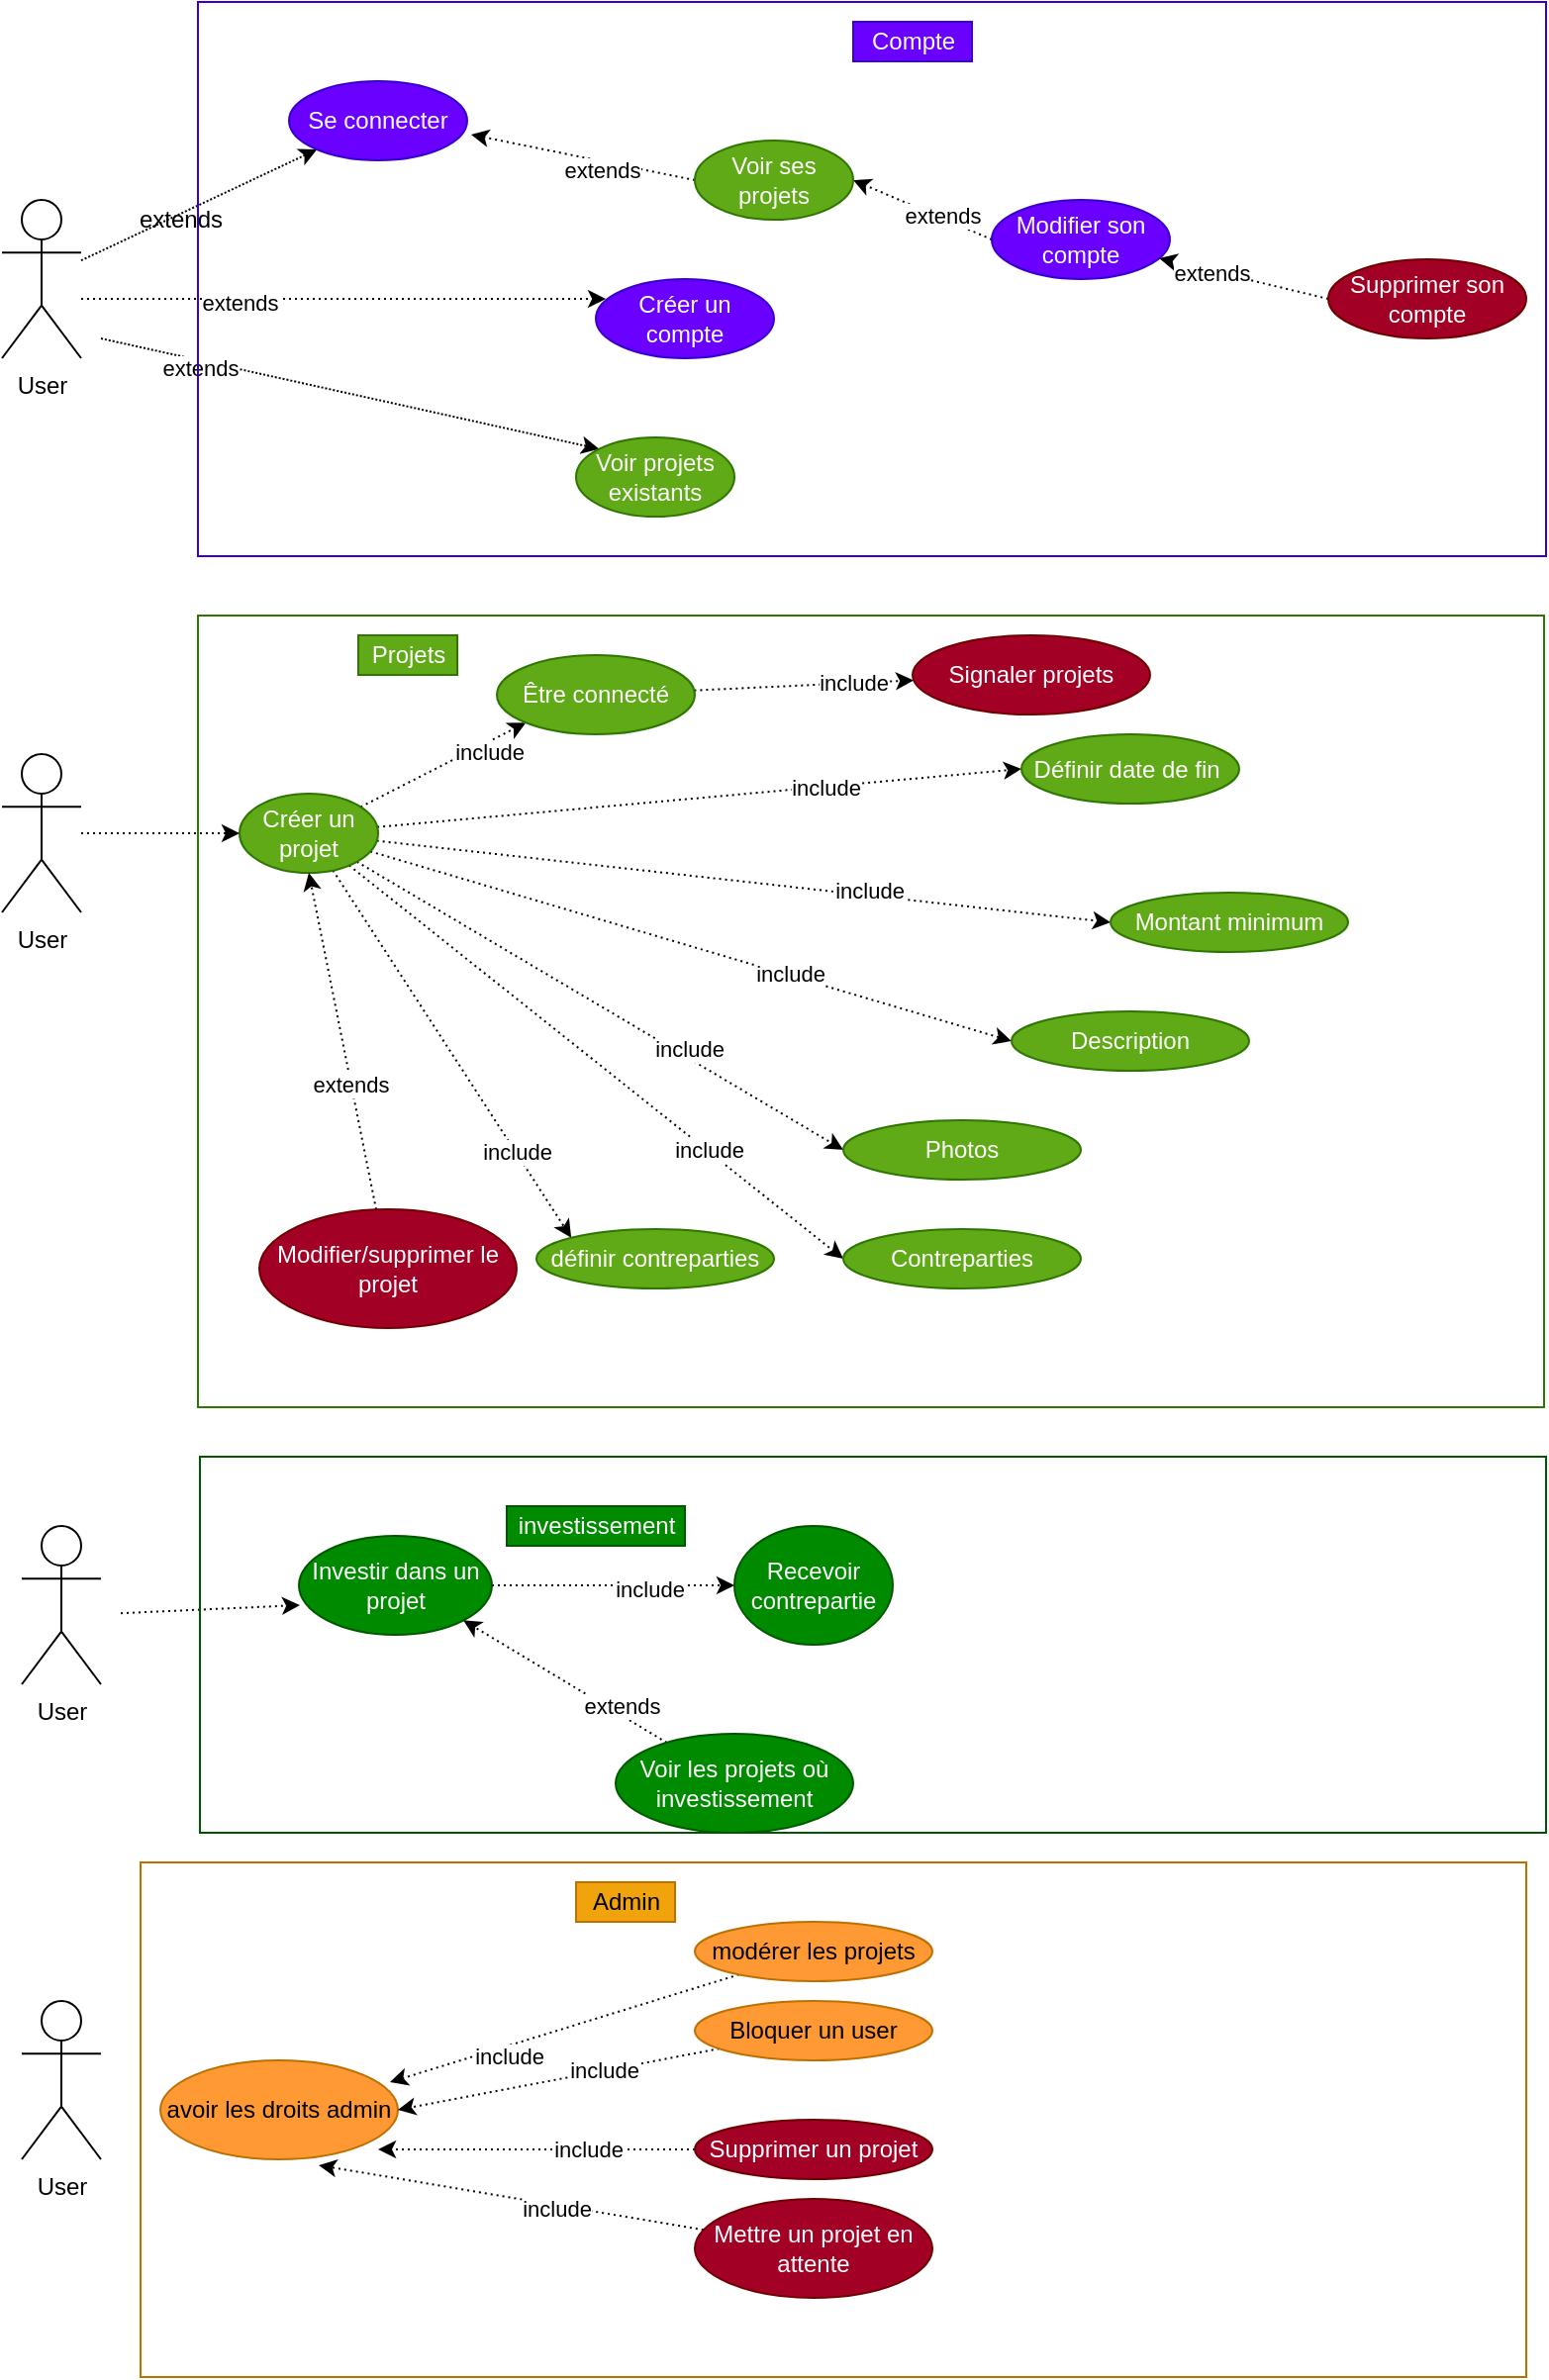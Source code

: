 <mxfile>
    <diagram id="uBIJUcagEpR2EhsYjlJs" name="Page-1">
        <mxGraphModel dx="600" dy="680" grid="1" gridSize="10" guides="1" tooltips="1" connect="1" arrows="1" fold="1" page="1" pageScale="1" pageWidth="827" pageHeight="1169" background="none" math="0" shadow="0">
            <root>
                <mxCell id="0"/>
                <mxCell id="1" parent="0"/>
                <mxCell id="31" style="edgeStyle=none;html=1;dashed=1;dashPattern=1 1;" parent="1" source="2" target="9" edge="1">
                    <mxGeometry relative="1" as="geometry"/>
                </mxCell>
                <mxCell id="35" style="edgeStyle=none;html=1;entryX=0;entryY=0;entryDx=0;entryDy=0;dashed=1;dashPattern=1 1;" parent="1" target="16" edge="1">
                    <mxGeometry relative="1" as="geometry">
                        <mxPoint x="60" y="190" as="sourcePoint"/>
                    </mxGeometry>
                </mxCell>
                <mxCell id="39" value="extends" style="edgeLabel;html=1;align=center;verticalAlign=middle;resizable=0;points=[];" parent="35" vertex="1" connectable="0">
                    <mxGeometry x="-0.596" y="-3" relative="1" as="geometry">
                        <mxPoint y="1" as="offset"/>
                    </mxGeometry>
                </mxCell>
                <mxCell id="41" style="edgeStyle=none;html=1;entryX=0.056;entryY=0.25;entryDx=0;entryDy=0;entryPerimeter=0;dashed=1;dashPattern=1 2;" parent="1" target="10" edge="1">
                    <mxGeometry relative="1" as="geometry">
                        <mxPoint x="50" y="170" as="sourcePoint"/>
                    </mxGeometry>
                </mxCell>
                <mxCell id="42" value="extends" style="edgeLabel;html=1;align=center;verticalAlign=middle;resizable=0;points=[];" parent="41" vertex="1" connectable="0">
                    <mxGeometry x="-0.4" y="-2" relative="1" as="geometry">
                        <mxPoint as="offset"/>
                    </mxGeometry>
                </mxCell>
                <mxCell id="2" value="User&lt;br&gt;" style="shape=umlActor;verticalLabelPosition=bottom;verticalAlign=top;html=1;outlineConnect=0;" parent="1" vertex="1">
                    <mxGeometry x="10" y="120" width="40" height="80" as="geometry"/>
                </mxCell>
                <mxCell id="8" value="" style="rounded=0;whiteSpace=wrap;html=1;fillColor=none;fontColor=#ffffff;strokeColor=#3700CC;gradientColor=none;" parent="1" vertex="1">
                    <mxGeometry x="109" y="20" width="681" height="280" as="geometry"/>
                </mxCell>
                <mxCell id="9" value="Se connecter" style="ellipse;whiteSpace=wrap;html=1;fillColor=#6A00FF;fontColor=#ffffff;strokeColor=#3700CC;" parent="1" vertex="1">
                    <mxGeometry x="155" y="60" width="90" height="40" as="geometry"/>
                </mxCell>
                <mxCell id="10" value="Créer un compte" style="ellipse;whiteSpace=wrap;html=1;fillColor=#6A00FF;fontColor=#ffffff;strokeColor=#3700CC;" parent="1" vertex="1">
                    <mxGeometry x="310" y="160" width="90" height="40" as="geometry"/>
                </mxCell>
                <mxCell id="61" style="edgeStyle=none;html=1;entryX=0;entryY=1;entryDx=0;entryDy=0;dashed=1;dashPattern=1 2;" parent="1" source="12" target="59" edge="1">
                    <mxGeometry relative="1" as="geometry"/>
                </mxCell>
                <mxCell id="62" value="include" style="edgeLabel;html=1;align=center;verticalAlign=middle;resizable=0;points=[];" parent="61" vertex="1" connectable="0">
                    <mxGeometry x="0.491" y="-4" relative="1" as="geometry">
                        <mxPoint as="offset"/>
                    </mxGeometry>
                </mxCell>
                <mxCell id="68" style="edgeStyle=none;html=1;entryX=0;entryY=0.5;entryDx=0;entryDy=0;dashed=1;dashPattern=1 2;" parent="1" source="12" target="63" edge="1">
                    <mxGeometry relative="1" as="geometry"/>
                </mxCell>
                <mxCell id="69" value="include" style="edgeLabel;html=1;align=center;verticalAlign=middle;resizable=0;points=[];" parent="68" vertex="1" connectable="0">
                    <mxGeometry x="0.392" relative="1" as="geometry">
                        <mxPoint as="offset"/>
                    </mxGeometry>
                </mxCell>
                <mxCell id="70" style="edgeStyle=none;html=1;entryX=0;entryY=0.5;entryDx=0;entryDy=0;dashed=1;dashPattern=1 2;" parent="1" source="12" target="64" edge="1">
                    <mxGeometry relative="1" as="geometry"/>
                </mxCell>
                <mxCell id="74" value="include" style="edgeLabel;html=1;align=center;verticalAlign=middle;resizable=0;points=[];" parent="70" vertex="1" connectable="0">
                    <mxGeometry x="0.347" y="3" relative="1" as="geometry">
                        <mxPoint x="-1" as="offset"/>
                    </mxGeometry>
                </mxCell>
                <mxCell id="71" style="edgeStyle=none;html=1;entryX=0;entryY=0.5;entryDx=0;entryDy=0;dashed=1;dashPattern=1 2;" parent="1" source="12" target="65" edge="1">
                    <mxGeometry relative="1" as="geometry"/>
                </mxCell>
                <mxCell id="75" value="include" style="edgeLabel;html=1;align=center;verticalAlign=middle;resizable=0;points=[];" parent="71" vertex="1" connectable="0">
                    <mxGeometry x="0.306" y="1" relative="1" as="geometry">
                        <mxPoint as="offset"/>
                    </mxGeometry>
                </mxCell>
                <mxCell id="72" style="edgeStyle=none;html=1;entryX=0;entryY=0.5;entryDx=0;entryDy=0;dashed=1;dashPattern=1 2;" parent="1" source="12" target="66" edge="1">
                    <mxGeometry relative="1" as="geometry"/>
                </mxCell>
                <mxCell id="76" value="include" style="edgeLabel;html=1;align=center;verticalAlign=middle;resizable=0;points=[];" parent="72" vertex="1" connectable="0">
                    <mxGeometry x="0.344" y="4" relative="1" as="geometry">
                        <mxPoint as="offset"/>
                    </mxGeometry>
                </mxCell>
                <mxCell id="73" style="edgeStyle=none;html=1;entryX=0;entryY=0.5;entryDx=0;entryDy=0;dashed=1;dashPattern=1 2;" parent="1" source="12" target="67" edge="1">
                    <mxGeometry relative="1" as="geometry"/>
                </mxCell>
                <mxCell id="77" value="include" style="edgeLabel;html=1;align=center;verticalAlign=middle;resizable=0;points=[];" parent="73" vertex="1" connectable="0">
                    <mxGeometry x="0.446" relative="1" as="geometry">
                        <mxPoint x="1" as="offset"/>
                    </mxGeometry>
                </mxCell>
                <mxCell id="107" style="edgeStyle=none;html=1;entryX=0;entryY=0;entryDx=0;entryDy=0;dashed=1;dashPattern=1 2;" parent="1" source="12" target="106" edge="1">
                    <mxGeometry relative="1" as="geometry"/>
                </mxCell>
                <mxCell id="108" value="include" style="edgeLabel;html=1;align=center;verticalAlign=middle;resizable=0;points=[];" parent="107" vertex="1" connectable="0">
                    <mxGeometry x="0.53" relative="1" as="geometry">
                        <mxPoint as="offset"/>
                    </mxGeometry>
                </mxCell>
                <mxCell id="12" value="Créer un projet" style="ellipse;whiteSpace=wrap;html=1;fillColor=#60a917;fontColor=#ffffff;strokeColor=#2D7600;" parent="1" vertex="1">
                    <mxGeometry x="130" y="420" width="70" height="40" as="geometry"/>
                </mxCell>
                <mxCell id="47" style="edgeStyle=none;html=1;exitX=0;exitY=0.5;exitDx=0;exitDy=0;entryX=1;entryY=0.5;entryDx=0;entryDy=0;dashed=1;dashPattern=1 2;" parent="1" source="13" target="17" edge="1">
                    <mxGeometry relative="1" as="geometry"/>
                </mxCell>
                <mxCell id="48" value="extends" style="edgeLabel;html=1;align=center;verticalAlign=middle;resizable=0;points=[];" parent="47" vertex="1" connectable="0">
                    <mxGeometry x="-0.272" y="-1" relative="1" as="geometry">
                        <mxPoint as="offset"/>
                    </mxGeometry>
                </mxCell>
                <mxCell id="13" value="Modifier son compte" style="ellipse;whiteSpace=wrap;html=1;fillColor=#6A00FF;fontColor=#ffffff;strokeColor=#3700CC;" parent="1" vertex="1">
                    <mxGeometry x="510" y="120" width="90" height="40" as="geometry"/>
                </mxCell>
                <mxCell id="51" style="edgeStyle=none;html=1;exitX=0;exitY=0.5;exitDx=0;exitDy=0;dashed=1;dashPattern=1 2;" parent="1" source="14" target="13" edge="1">
                    <mxGeometry relative="1" as="geometry"/>
                </mxCell>
                <mxCell id="52" value="extends" style="edgeLabel;html=1;align=center;verticalAlign=middle;resizable=0;points=[];" parent="51" vertex="1" connectable="0">
                    <mxGeometry x="0.376" y="1" relative="1" as="geometry">
                        <mxPoint as="offset"/>
                    </mxGeometry>
                </mxCell>
                <mxCell id="14" value="Supprimer son compte" style="ellipse;whiteSpace=wrap;html=1;fillColor=#a20025;fontColor=#ffffff;strokeColor=#6F0000;" parent="1" vertex="1">
                    <mxGeometry x="680" y="150" width="100" height="40" as="geometry"/>
                </mxCell>
                <mxCell id="15" value="Compte" style="text;html=1;resizable=0;autosize=1;align=center;verticalAlign=middle;points=[];fillColor=#6a00ff;strokeColor=#3700CC;rounded=0;fontColor=#ffffff;" parent="1" vertex="1">
                    <mxGeometry x="440" y="30" width="60" height="20" as="geometry"/>
                </mxCell>
                <mxCell id="16" value="Voir projets existants" style="ellipse;whiteSpace=wrap;html=1;fillColor=#60a917;fontColor=#ffffff;strokeColor=#2D7600;" parent="1" vertex="1">
                    <mxGeometry x="300" y="240" width="80" height="40" as="geometry"/>
                </mxCell>
                <mxCell id="45" style="edgeStyle=none;html=1;exitX=0;exitY=0.5;exitDx=0;exitDy=0;dashed=1;dashPattern=1 2;entryX=1.022;entryY=0.675;entryDx=0;entryDy=0;entryPerimeter=0;" parent="1" source="17" target="9" edge="1">
                    <mxGeometry relative="1" as="geometry"/>
                </mxCell>
                <mxCell id="46" value="extends" style="edgeLabel;html=1;align=center;verticalAlign=middle;resizable=0;points=[];" parent="45" vertex="1" connectable="0">
                    <mxGeometry x="-0.184" y="4" relative="1" as="geometry">
                        <mxPoint as="offset"/>
                    </mxGeometry>
                </mxCell>
                <mxCell id="17" value="Voir ses projets" style="ellipse;whiteSpace=wrap;html=1;fillColor=#60a917;fontColor=#ffffff;strokeColor=#2D7600;" parent="1" vertex="1">
                    <mxGeometry x="360" y="90" width="80" height="40" as="geometry"/>
                </mxCell>
                <mxCell id="36" value="extends" style="text;html=1;align=center;verticalAlign=middle;resizable=0;points=[];autosize=1;strokeColor=none;fillColor=none;" parent="1" vertex="1">
                    <mxGeometry x="70" y="120" width="60" height="20" as="geometry"/>
                </mxCell>
                <mxCell id="56" style="edgeStyle=none;html=1;dashed=1;dashPattern=1 2;entryX=0;entryY=0.5;entryDx=0;entryDy=0;" parent="1" source="54" target="12" edge="1">
                    <mxGeometry relative="1" as="geometry">
                        <mxPoint x="110" y="455" as="targetPoint"/>
                    </mxGeometry>
                </mxCell>
                <mxCell id="54" value="User&lt;br&gt;" style="shape=umlActor;verticalLabelPosition=bottom;verticalAlign=top;html=1;outlineConnect=0;" parent="1" vertex="1">
                    <mxGeometry x="10" y="400" width="40" height="80" as="geometry"/>
                </mxCell>
                <mxCell id="95" style="edgeStyle=none;html=1;dashed=1;dashPattern=1 2;" parent="1" source="59" target="94" edge="1">
                    <mxGeometry relative="1" as="geometry"/>
                </mxCell>
                <mxCell id="96" value="include" style="edgeLabel;html=1;align=center;verticalAlign=middle;resizable=0;points=[];" parent="95" vertex="1" connectable="0">
                    <mxGeometry x="0.449" relative="1" as="geometry">
                        <mxPoint as="offset"/>
                    </mxGeometry>
                </mxCell>
                <mxCell id="59" value="Être connecté" style="ellipse;whiteSpace=wrap;html=1;fillColor=#60a917;fontColor=#ffffff;strokeColor=#2D7600;" parent="1" vertex="1">
                    <mxGeometry x="260" y="350" width="100" height="40" as="geometry"/>
                </mxCell>
                <mxCell id="63" value="Définir date de fin&amp;nbsp;" style="ellipse;whiteSpace=wrap;html=1;fillColor=#60a917;fontColor=#ffffff;strokeColor=#2D7600;" parent="1" vertex="1">
                    <mxGeometry x="525" y="390" width="110" height="35" as="geometry"/>
                </mxCell>
                <mxCell id="64" value="Montant minimum" style="ellipse;whiteSpace=wrap;html=1;fillColor=#60a917;fontColor=#ffffff;strokeColor=#2D7600;" parent="1" vertex="1">
                    <mxGeometry x="570" y="470" width="120" height="30" as="geometry"/>
                </mxCell>
                <mxCell id="65" value="Description" style="ellipse;whiteSpace=wrap;html=1;fillColor=#60a917;fontColor=#ffffff;strokeColor=#2D7600;" parent="1" vertex="1">
                    <mxGeometry x="520" y="530" width="120" height="30" as="geometry"/>
                </mxCell>
                <mxCell id="66" value="Photos" style="ellipse;whiteSpace=wrap;html=1;fillColor=#60a917;fontColor=#ffffff;strokeColor=#2D7600;" parent="1" vertex="1">
                    <mxGeometry x="435" y="585" width="120" height="30" as="geometry"/>
                </mxCell>
                <mxCell id="67" value="Contreparties" style="ellipse;whiteSpace=wrap;html=1;fillColor=#60a917;fontColor=#ffffff;strokeColor=#2D7600;" parent="1" vertex="1">
                    <mxGeometry x="435" y="640" width="120" height="30" as="geometry"/>
                </mxCell>
                <mxCell id="88" style="edgeStyle=none;html=1;dashed=1;dashPattern=1 2;entryX=0.5;entryY=1;entryDx=0;entryDy=0;" parent="1" source="82" target="12" edge="1">
                    <mxGeometry relative="1" as="geometry">
                        <mxPoint x="170" y="470" as="targetPoint"/>
                    </mxGeometry>
                </mxCell>
                <mxCell id="89" value="extends" style="edgeLabel;html=1;align=center;verticalAlign=middle;resizable=0;points=[];" parent="88" vertex="1" connectable="0">
                    <mxGeometry x="-0.255" y="1" relative="1" as="geometry">
                        <mxPoint as="offset"/>
                    </mxGeometry>
                </mxCell>
                <mxCell id="82" value="Modifier/supprimer le projet" style="ellipse;whiteSpace=wrap;html=1;fillColor=#a20025;fontColor=#ffffff;strokeColor=#6F0000;" parent="1" vertex="1">
                    <mxGeometry x="140" y="630" width="130" height="60" as="geometry"/>
                </mxCell>
                <mxCell id="91" value="Projets" style="text;html=1;resizable=0;autosize=1;align=center;verticalAlign=middle;points=[];fillColor=#60a917;strokeColor=#2D7600;rounded=0;fontColor=#ffffff;" parent="1" vertex="1">
                    <mxGeometry x="190" y="340" width="50" height="20" as="geometry"/>
                </mxCell>
                <mxCell id="102" style="edgeStyle=none;html=1;entryX=0.005;entryY=0.7;entryDx=0;entryDy=0;entryPerimeter=0;dashed=1;dashPattern=1 2;" parent="1" target="93" edge="1">
                    <mxGeometry relative="1" as="geometry">
                        <mxPoint x="70" y="834.095" as="sourcePoint"/>
                    </mxGeometry>
                </mxCell>
                <mxCell id="92" value="User&lt;br&gt;" style="shape=umlActor;verticalLabelPosition=bottom;verticalAlign=top;html=1;outlineConnect=0;" parent="1" vertex="1">
                    <mxGeometry x="20" y="790" width="40" height="80" as="geometry"/>
                </mxCell>
                <mxCell id="100" style="edgeStyle=none;html=1;dashed=1;dashPattern=1 2;" parent="1" source="93" target="99" edge="1">
                    <mxGeometry relative="1" as="geometry"/>
                </mxCell>
                <mxCell id="101" value="include" style="edgeLabel;html=1;align=center;verticalAlign=middle;resizable=0;points=[];" parent="100" vertex="1" connectable="0">
                    <mxGeometry x="0.286" y="-2" relative="1" as="geometry">
                        <mxPoint as="offset"/>
                    </mxGeometry>
                </mxCell>
                <mxCell id="93" value="Investir dans un projet" style="ellipse;whiteSpace=wrap;html=1;fillColor=#008a00;fontColor=#ffffff;strokeColor=#005700;" parent="1" vertex="1">
                    <mxGeometry x="160" y="795" width="97.5" height="50" as="geometry"/>
                </mxCell>
                <mxCell id="94" value="Signaler projets" style="ellipse;whiteSpace=wrap;html=1;fillColor=#a20025;fontColor=#ffffff;strokeColor=#6F0000;" parent="1" vertex="1">
                    <mxGeometry x="470" y="340" width="120" height="40" as="geometry"/>
                </mxCell>
                <mxCell id="97" value="" style="rounded=0;whiteSpace=wrap;html=1;fillColor=none;fontColor=#ffffff;strokeColor=#2D7600;" parent="1" vertex="1">
                    <mxGeometry x="109" y="330" width="680" height="400" as="geometry"/>
                </mxCell>
                <mxCell id="99" value="Recevoir contrepartie" style="ellipse;whiteSpace=wrap;html=1;fillColor=#008a00;fontColor=#ffffff;strokeColor=#005700;" parent="1" vertex="1">
                    <mxGeometry x="380" y="790" width="80" height="60" as="geometry"/>
                </mxCell>
                <mxCell id="104" style="edgeStyle=none;html=1;entryX=1;entryY=1;entryDx=0;entryDy=0;dashed=1;dashPattern=1 2;" parent="1" source="103" target="93" edge="1">
                    <mxGeometry relative="1" as="geometry"/>
                </mxCell>
                <mxCell id="105" value="extends" style="edgeLabel;html=1;align=center;verticalAlign=middle;resizable=0;points=[];" parent="104" vertex="1" connectable="0">
                    <mxGeometry x="-0.516" y="-4" relative="1" as="geometry">
                        <mxPoint as="offset"/>
                    </mxGeometry>
                </mxCell>
                <mxCell id="103" value="Voir les projets où investissement" style="ellipse;whiteSpace=wrap;html=1;fillColor=#008a00;fontColor=#ffffff;strokeColor=#005700;" parent="1" vertex="1">
                    <mxGeometry x="320" y="895" width="120" height="50" as="geometry"/>
                </mxCell>
                <mxCell id="106" value="définir contreparties" style="ellipse;whiteSpace=wrap;html=1;fillColor=#60a917;fontColor=#ffffff;strokeColor=#2D7600;" parent="1" vertex="1">
                    <mxGeometry x="280" y="640" width="120" height="30" as="geometry"/>
                </mxCell>
                <mxCell id="109" value="" style="rounded=0;whiteSpace=wrap;html=1;fillColor=none;fontColor=#ffffff;strokeColor=#005700;" parent="1" vertex="1">
                    <mxGeometry x="110" y="755" width="680" height="190" as="geometry"/>
                </mxCell>
                <mxCell id="110" value="User&lt;br&gt;" style="shape=umlActor;verticalLabelPosition=bottom;verticalAlign=top;html=1;outlineConnect=0;" parent="1" vertex="1">
                    <mxGeometry x="20" y="1030" width="40" height="80" as="geometry"/>
                </mxCell>
                <mxCell id="115" style="edgeStyle=none;html=1;dashed=1;dashPattern=1 2;entryX=0.967;entryY=0.22;entryDx=0;entryDy=0;entryPerimeter=0;" parent="1" source="111" target="112" edge="1">
                    <mxGeometry relative="1" as="geometry">
                        <mxPoint x="250" y="1070" as="targetPoint"/>
                    </mxGeometry>
                </mxCell>
                <mxCell id="116" value="include" style="edgeLabel;html=1;align=center;verticalAlign=middle;resizable=0;points=[];" parent="115" vertex="1" connectable="0">
                    <mxGeometry x="0.637" y="-1" relative="1" as="geometry">
                        <mxPoint x="28" y="-2" as="offset"/>
                    </mxGeometry>
                </mxCell>
                <mxCell id="111" value="modérer les projets" style="ellipse;whiteSpace=wrap;html=1;fillColor=#FF9933;fontColor=#000000;strokeColor=#BD7000;" parent="1" vertex="1">
                    <mxGeometry x="360" y="990" width="120" height="30" as="geometry"/>
                </mxCell>
                <mxCell id="112" value="avoir les droits admin" style="ellipse;whiteSpace=wrap;html=1;fillColor=#FF9933;fontColor=#000000;strokeColor=#BD7000;" parent="1" vertex="1">
                    <mxGeometry x="90" y="1060" width="120" height="50" as="geometry"/>
                </mxCell>
                <mxCell id="129" style="edgeStyle=none;html=1;entryX=1;entryY=0.5;entryDx=0;entryDy=0;dashed=1;dashPattern=1 2;" parent="1" source="117" target="112" edge="1">
                    <mxGeometry relative="1" as="geometry"/>
                </mxCell>
                <mxCell id="130" value="include" style="edgeLabel;html=1;align=center;verticalAlign=middle;resizable=0;points=[];" parent="129" vertex="1" connectable="0">
                    <mxGeometry x="-0.282" relative="1" as="geometry">
                        <mxPoint as="offset"/>
                    </mxGeometry>
                </mxCell>
                <mxCell id="117" value="Bloquer un user" style="ellipse;whiteSpace=wrap;html=1;fillColor=#FF9933;fontColor=#000000;strokeColor=#BD7000;" parent="1" vertex="1">
                    <mxGeometry x="360" y="1030" width="120" height="30" as="geometry"/>
                </mxCell>
                <mxCell id="122" style="edgeStyle=none;html=1;entryX=0.917;entryY=0.9;entryDx=0;entryDy=0;entryPerimeter=0;dashed=1;dashPattern=1 2;" parent="1" source="120" target="112" edge="1">
                    <mxGeometry relative="1" as="geometry"/>
                </mxCell>
                <mxCell id="123" value="include" style="edgeLabel;html=1;align=center;verticalAlign=middle;resizable=0;points=[];" parent="122" vertex="1" connectable="0">
                    <mxGeometry x="-0.325" relative="1" as="geometry">
                        <mxPoint as="offset"/>
                    </mxGeometry>
                </mxCell>
                <mxCell id="120" value="Supprimer un projet" style="ellipse;whiteSpace=wrap;html=1;fillColor=#a20025;fontColor=#ffffff;strokeColor=#6F0000;" parent="1" vertex="1">
                    <mxGeometry x="360" y="1090" width="120" height="30" as="geometry"/>
                </mxCell>
                <mxCell id="124" style="edgeStyle=none;html=1;entryX=0.667;entryY=1.06;entryDx=0;entryDy=0;entryPerimeter=0;dashed=1;dashPattern=1 2;" parent="1" source="121" target="112" edge="1">
                    <mxGeometry relative="1" as="geometry"/>
                </mxCell>
                <mxCell id="125" value="include" style="edgeLabel;html=1;align=center;verticalAlign=middle;resizable=0;points=[];" parent="124" vertex="1" connectable="0">
                    <mxGeometry x="-0.238" y="2" relative="1" as="geometry">
                        <mxPoint as="offset"/>
                    </mxGeometry>
                </mxCell>
                <mxCell id="121" value="Mettre un projet en attente" style="ellipse;whiteSpace=wrap;html=1;fillColor=#a20025;fontColor=#ffffff;strokeColor=#6F0000;" parent="1" vertex="1">
                    <mxGeometry x="360" y="1130" width="120" height="50" as="geometry"/>
                </mxCell>
                <mxCell id="131" value="" style="rounded=0;whiteSpace=wrap;html=1;fillColor=none;fontColor=#FFFFFF;strokeColor=#BD7000;" parent="1" vertex="1">
                    <mxGeometry x="80" y="960" width="700" height="260" as="geometry"/>
                </mxCell>
                <mxCell id="132" value="Admin" style="text;html=1;resizable=0;autosize=1;align=center;verticalAlign=middle;points=[];fillColor=#f0a30a;strokeColor=#BD7000;rounded=0;fontColor=#000000;" parent="1" vertex="1">
                    <mxGeometry x="300" y="970" width="50" height="20" as="geometry"/>
                </mxCell>
                <mxCell id="133" value="investissement" style="text;html=1;resizable=0;autosize=1;align=center;verticalAlign=middle;points=[];fillColor=#008a00;strokeColor=#005700;rounded=0;fontColor=#ffffff;" parent="1" vertex="1">
                    <mxGeometry x="265" y="780" width="90" height="20" as="geometry"/>
                </mxCell>
            </root>
        </mxGraphModel>
    </diagram>
</mxfile>